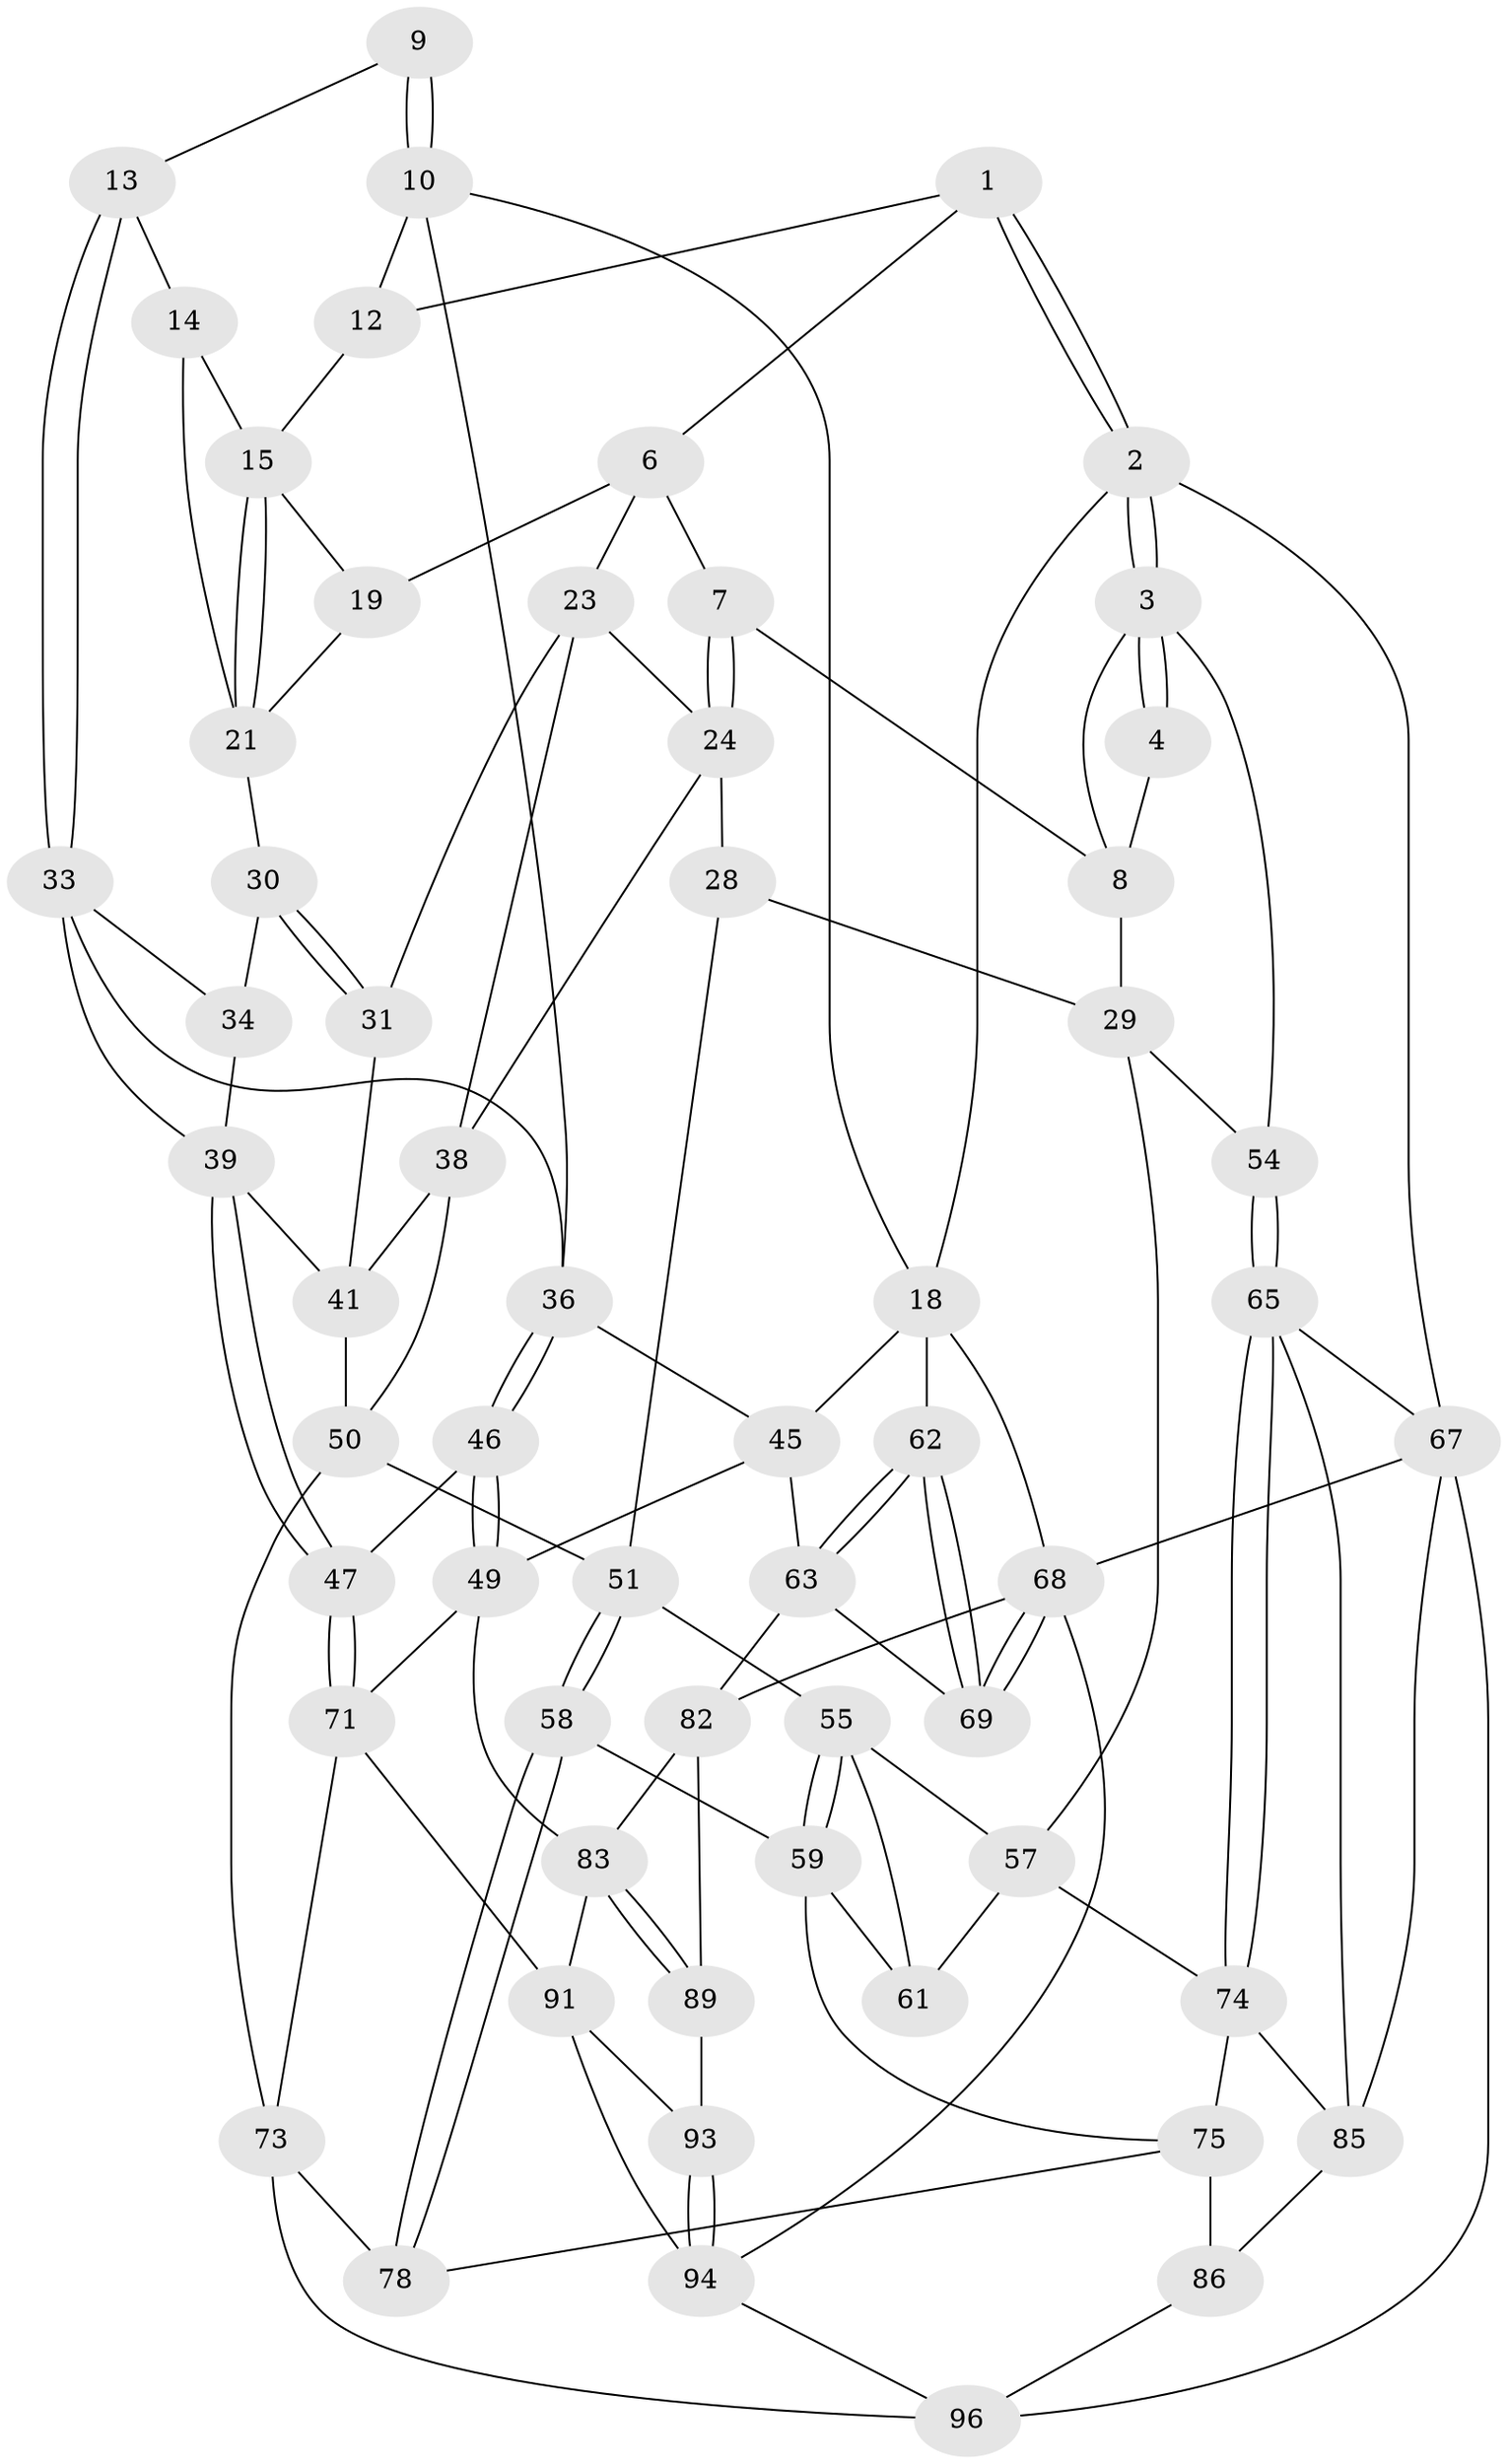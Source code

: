 // original degree distribution, {3: 0.030612244897959183, 6: 0.21428571428571427, 5: 0.5408163265306123, 4: 0.21428571428571427}
// Generated by graph-tools (version 1.1) at 2025/42/03/06/25 10:42:31]
// undirected, 60 vertices, 131 edges
graph export_dot {
graph [start="1"]
  node [color=gray90,style=filled];
  1 [pos="+0.19983800794707157+0",super="+5"];
  2 [pos="+0+0"];
  3 [pos="+0+0",super="+26"];
  4 [pos="+0.10702956158581481+0.08792909100362203"];
  6 [pos="+0.3489241111427444+0.0664681145360958",super="+20"];
  7 [pos="+0.19685564663666333+0.19154375572688692"];
  8 [pos="+0.18234209419087732+0.19432957330542294",super="+25"];
  9 [pos="+0.572763525841271+0.027528280841146897"];
  10 [pos="+0.7741992134618609+0.23748450406214244",super="+11"];
  12 [pos="+0.49818831491270626+0",super="+17"];
  13 [pos="+0.6093499871729208+0.2952142007747274"];
  14 [pos="+0.549080864414649+0.269966565171205"];
  15 [pos="+0.5131481256868098+0.2408900970958654",super="+16"];
  18 [pos="+1+0",super="+44"];
  19 [pos="+0.4367154475146143+0.28603142094548606"];
  21 [pos="+0.4800731728974621+0.3224693482816086",super="+22"];
  23 [pos="+0.3651902521903186+0.313576926167389",super="+32"];
  24 [pos="+0.2758395970379661+0.33154313591625084",super="+27"];
  28 [pos="+0.1879022183890979+0.46753053785377685"];
  29 [pos="+0.17622314555634466+0.4652181116440576",super="+53"];
  30 [pos="+0.49129375806618836+0.3651680484866296"];
  31 [pos="+0.45301315580764806+0.4054421063023595"];
  33 [pos="+0.6221245916112076+0.3086541960341719",super="+35"];
  34 [pos="+0.5532357873025492+0.3638501670157334"];
  36 [pos="+0.7685480185670023+0.33323241912584545",super="+37"];
  38 [pos="+0.2876067506761706+0.4552796945732995",super="+43"];
  39 [pos="+0.6225763523416235+0.5345780569151976",super="+40"];
  41 [pos="+0.5686429606558155+0.5507092148960951",super="+42"];
  45 [pos="+0.9058362642334005+0.37592676395625635",super="+48"];
  46 [pos="+0.825051371370041+0.6441309379112967"];
  47 [pos="+0.6759473528351286+0.5793915483161445"];
  49 [pos="+0.8303654947804388+0.6482592810447572",super="+80"];
  50 [pos="+0.3682507441601689+0.6149632552971274",super="+64"];
  51 [pos="+0.3380442341250509+0.6391566677867392",super="+52"];
  54 [pos="+0+0.4732485850582391"];
  55 [pos="+0.19816535523118306+0.5388263608503101",super="+56"];
  57 [pos="+0.14161776353511657+0.6368923959630456",super="+70"];
  58 [pos="+0.33761995139182444+0.6401640164487942"];
  59 [pos="+0.23345214096069483+0.6870829515334949",super="+60"];
  61 [pos="+0.18255696875148875+0.6743719698681475"];
  62 [pos="+1+0.6346006980135239"];
  63 [pos="+1+0.6365213363745987",super="+81"];
  65 [pos="+0+0.6367018440160859",super="+66"];
  67 [pos="+0+1",super="+98"];
  68 [pos="+1+1",super="+90"];
  69 [pos="+1+1"];
  71 [pos="+0.6417222627283832+0.7487185995894716",super="+72"];
  73 [pos="+0.5328556072984331+0.8086466773820074",super="+77"];
  74 [pos="+0.06420032516474787+0.7050505838880285",super="+76"];
  75 [pos="+0.21683710547696702+0.7293058662017341",super="+79"];
  78 [pos="+0.3872713194972322+0.7906138560859398"];
  82 [pos="+0.9265983879700933+0.7890253729589554",super="+88"];
  83 [pos="+0.8956657525942945+0.7760804044119184",super="+84"];
  85 [pos="+0.1166699879435229+0.8958787292281594",super="+87"];
  86 [pos="+0.18742067634019102+0.897422385826383"];
  89 [pos="+0.8914983312787662+0.8545453166402983"];
  91 [pos="+0.7914011968271323+0.8099376347899376",super="+92"];
  93 [pos="+0.8613091882223286+0.8557885907991788"];
  94 [pos="+0.9187774054729588+1",super="+95"];
  96 [pos="+0.3672437923359145+0.831119489222435",super="+97"];
  1 -- 2;
  1 -- 2;
  1 -- 12;
  1 -- 6;
  2 -- 3;
  2 -- 3;
  2 -- 18;
  2 -- 67;
  3 -- 4;
  3 -- 4;
  3 -- 8;
  3 -- 54;
  4 -- 8;
  6 -- 7;
  6 -- 19;
  6 -- 23;
  7 -- 8;
  7 -- 24;
  7 -- 24;
  8 -- 29;
  9 -- 10;
  9 -- 10;
  9 -- 13;
  10 -- 36;
  10 -- 18;
  10 -- 12;
  12 -- 15;
  13 -- 14;
  13 -- 33;
  13 -- 33;
  14 -- 15;
  14 -- 21;
  15 -- 21;
  15 -- 21;
  15 -- 19;
  18 -- 68;
  18 -- 45;
  18 -- 62;
  19 -- 21;
  21 -- 30;
  23 -- 24;
  23 -- 31;
  23 -- 38;
  24 -- 28;
  24 -- 38;
  28 -- 29;
  28 -- 51;
  29 -- 57;
  29 -- 54;
  30 -- 31;
  30 -- 31;
  30 -- 34;
  31 -- 41;
  33 -- 34;
  33 -- 36;
  33 -- 39;
  34 -- 39;
  36 -- 46;
  36 -- 46;
  36 -- 45;
  38 -- 41;
  38 -- 50;
  39 -- 47;
  39 -- 47;
  39 -- 41;
  41 -- 50;
  45 -- 49;
  45 -- 63;
  46 -- 47;
  46 -- 49;
  46 -- 49;
  47 -- 71;
  47 -- 71;
  49 -- 83;
  49 -- 71;
  50 -- 51;
  50 -- 73;
  51 -- 58;
  51 -- 58;
  51 -- 55;
  54 -- 65;
  54 -- 65;
  55 -- 59;
  55 -- 59;
  55 -- 57;
  55 -- 61;
  57 -- 74;
  57 -- 61;
  58 -- 59;
  58 -- 78;
  58 -- 78;
  59 -- 75;
  59 -- 61;
  62 -- 63;
  62 -- 63;
  62 -- 69;
  62 -- 69;
  63 -- 82;
  63 -- 69;
  65 -- 74;
  65 -- 74;
  65 -- 67;
  65 -- 85;
  67 -- 68;
  67 -- 96;
  67 -- 85;
  68 -- 69;
  68 -- 69;
  68 -- 94;
  68 -- 82;
  71 -- 73;
  71 -- 91;
  73 -- 96;
  73 -- 78;
  74 -- 75;
  74 -- 85;
  75 -- 86;
  75 -- 78;
  82 -- 83;
  82 -- 89;
  83 -- 89;
  83 -- 89;
  83 -- 91;
  85 -- 86;
  86 -- 96;
  89 -- 93;
  91 -- 93;
  91 -- 94;
  93 -- 94;
  93 -- 94;
  94 -- 96;
}
